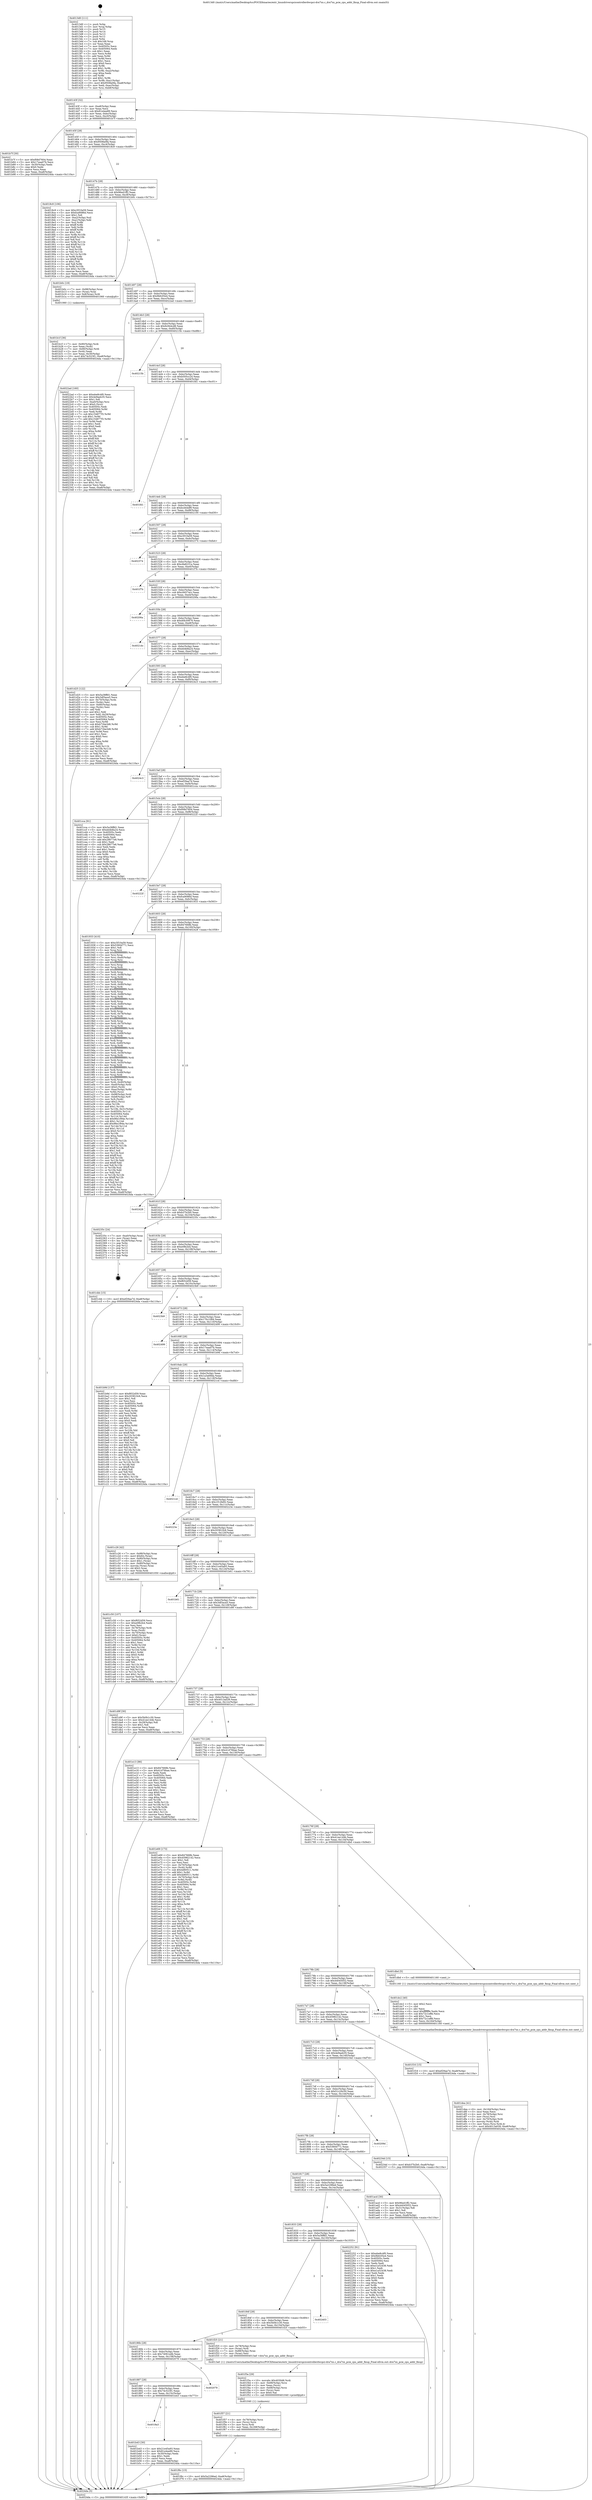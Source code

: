 digraph "0x4013d0" {
  label = "0x4013d0 (/mnt/c/Users/mathe/Desktop/tcc/POCII/binaries/extr_linuxdriverspcicontrollerdwcpci-dra7xx.c_dra7xx_pcie_cpu_addr_fixup_Final-ollvm.out::main(0))"
  labelloc = "t"
  node[shape=record]

  Entry [label="",width=0.3,height=0.3,shape=circle,fillcolor=black,style=filled]
  "0x40143f" [label="{
     0x40143f [32]\l
     | [instrs]\l
     &nbsp;&nbsp;0x40143f \<+6\>: mov -0xa8(%rbp),%eax\l
     &nbsp;&nbsp;0x401445 \<+2\>: mov %eax,%ecx\l
     &nbsp;&nbsp;0x401447 \<+6\>: sub $0x81e4ee89,%ecx\l
     &nbsp;&nbsp;0x40144d \<+6\>: mov %eax,-0xbc(%rbp)\l
     &nbsp;&nbsp;0x401453 \<+6\>: mov %ecx,-0xc0(%rbp)\l
     &nbsp;&nbsp;0x401459 \<+6\>: je 0000000000401b7f \<main+0x7af\>\l
  }"]
  "0x401b7f" [label="{
     0x401b7f [30]\l
     | [instrs]\l
     &nbsp;&nbsp;0x401b7f \<+5\>: mov $0xf08d7604,%eax\l
     &nbsp;&nbsp;0x401b84 \<+5\>: mov $0x17eaa07b,%ecx\l
     &nbsp;&nbsp;0x401b89 \<+3\>: mov -0x30(%rbp),%edx\l
     &nbsp;&nbsp;0x401b8c \<+3\>: cmp $0x0,%edx\l
     &nbsp;&nbsp;0x401b8f \<+3\>: cmove %ecx,%eax\l
     &nbsp;&nbsp;0x401b92 \<+6\>: mov %eax,-0xa8(%rbp)\l
     &nbsp;&nbsp;0x401b98 \<+5\>: jmp 00000000004024da \<main+0x110a\>\l
  }"]
  "0x40145f" [label="{
     0x40145f [28]\l
     | [instrs]\l
     &nbsp;&nbsp;0x40145f \<+5\>: jmp 0000000000401464 \<main+0x94\>\l
     &nbsp;&nbsp;0x401464 \<+6\>: mov -0xbc(%rbp),%eax\l
     &nbsp;&nbsp;0x40146a \<+5\>: sub $0x9508a0fa,%eax\l
     &nbsp;&nbsp;0x40146f \<+6\>: mov %eax,-0xc4(%rbp)\l
     &nbsp;&nbsp;0x401475 \<+6\>: je 00000000004018c9 \<main+0x4f9\>\l
  }"]
  Exit [label="",width=0.3,height=0.3,shape=circle,fillcolor=black,style=filled,peripheries=2]
  "0x4018c9" [label="{
     0x4018c9 [106]\l
     | [instrs]\l
     &nbsp;&nbsp;0x4018c9 \<+5\>: mov $0xc5f10a59,%eax\l
     &nbsp;&nbsp;0x4018ce \<+5\>: mov $0xfca9086d,%ecx\l
     &nbsp;&nbsp;0x4018d3 \<+2\>: mov $0x1,%dl\l
     &nbsp;&nbsp;0x4018d5 \<+7\>: mov -0xa2(%rbp),%sil\l
     &nbsp;&nbsp;0x4018dc \<+7\>: mov -0xa1(%rbp),%dil\l
     &nbsp;&nbsp;0x4018e3 \<+3\>: mov %sil,%r8b\l
     &nbsp;&nbsp;0x4018e6 \<+4\>: xor $0xff,%r8b\l
     &nbsp;&nbsp;0x4018ea \<+3\>: mov %dil,%r9b\l
     &nbsp;&nbsp;0x4018ed \<+4\>: xor $0xff,%r9b\l
     &nbsp;&nbsp;0x4018f1 \<+3\>: xor $0x1,%dl\l
     &nbsp;&nbsp;0x4018f4 \<+3\>: mov %r8b,%r10b\l
     &nbsp;&nbsp;0x4018f7 \<+4\>: and $0xff,%r10b\l
     &nbsp;&nbsp;0x4018fb \<+3\>: and %dl,%sil\l
     &nbsp;&nbsp;0x4018fe \<+3\>: mov %r9b,%r11b\l
     &nbsp;&nbsp;0x401901 \<+4\>: and $0xff,%r11b\l
     &nbsp;&nbsp;0x401905 \<+3\>: and %dl,%dil\l
     &nbsp;&nbsp;0x401908 \<+3\>: or %sil,%r10b\l
     &nbsp;&nbsp;0x40190b \<+3\>: or %dil,%r11b\l
     &nbsp;&nbsp;0x40190e \<+3\>: xor %r11b,%r10b\l
     &nbsp;&nbsp;0x401911 \<+3\>: or %r9b,%r8b\l
     &nbsp;&nbsp;0x401914 \<+4\>: xor $0xff,%r8b\l
     &nbsp;&nbsp;0x401918 \<+3\>: or $0x1,%dl\l
     &nbsp;&nbsp;0x40191b \<+3\>: and %dl,%r8b\l
     &nbsp;&nbsp;0x40191e \<+3\>: or %r8b,%r10b\l
     &nbsp;&nbsp;0x401921 \<+4\>: test $0x1,%r10b\l
     &nbsp;&nbsp;0x401925 \<+3\>: cmovne %ecx,%eax\l
     &nbsp;&nbsp;0x401928 \<+6\>: mov %eax,-0xa8(%rbp)\l
     &nbsp;&nbsp;0x40192e \<+5\>: jmp 00000000004024da \<main+0x110a\>\l
  }"]
  "0x40147b" [label="{
     0x40147b [28]\l
     | [instrs]\l
     &nbsp;&nbsp;0x40147b \<+5\>: jmp 0000000000401480 \<main+0xb0\>\l
     &nbsp;&nbsp;0x401480 \<+6\>: mov -0xbc(%rbp),%eax\l
     &nbsp;&nbsp;0x401486 \<+5\>: sub $0x96ed1ff2,%eax\l
     &nbsp;&nbsp;0x40148b \<+6\>: mov %eax,-0xc8(%rbp)\l
     &nbsp;&nbsp;0x401491 \<+6\>: je 0000000000401b0c \<main+0x73c\>\l
  }"]
  "0x4024da" [label="{
     0x4024da [5]\l
     | [instrs]\l
     &nbsp;&nbsp;0x4024da \<+5\>: jmp 000000000040143f \<main+0x6f\>\l
  }"]
  "0x4013d0" [label="{
     0x4013d0 [111]\l
     | [instrs]\l
     &nbsp;&nbsp;0x4013d0 \<+1\>: push %rbp\l
     &nbsp;&nbsp;0x4013d1 \<+3\>: mov %rsp,%rbp\l
     &nbsp;&nbsp;0x4013d4 \<+2\>: push %r15\l
     &nbsp;&nbsp;0x4013d6 \<+2\>: push %r14\l
     &nbsp;&nbsp;0x4013d8 \<+2\>: push %r13\l
     &nbsp;&nbsp;0x4013da \<+2\>: push %r12\l
     &nbsp;&nbsp;0x4013dc \<+1\>: push %rbx\l
     &nbsp;&nbsp;0x4013dd \<+7\>: sub $0x168,%rsp\l
     &nbsp;&nbsp;0x4013e4 \<+2\>: xor %eax,%eax\l
     &nbsp;&nbsp;0x4013e6 \<+7\>: mov 0x40505c,%ecx\l
     &nbsp;&nbsp;0x4013ed \<+7\>: mov 0x405064,%edx\l
     &nbsp;&nbsp;0x4013f4 \<+3\>: sub $0x1,%eax\l
     &nbsp;&nbsp;0x4013f7 \<+3\>: mov %ecx,%r8d\l
     &nbsp;&nbsp;0x4013fa \<+3\>: add %eax,%r8d\l
     &nbsp;&nbsp;0x4013fd \<+4\>: imul %r8d,%ecx\l
     &nbsp;&nbsp;0x401401 \<+3\>: and $0x1,%ecx\l
     &nbsp;&nbsp;0x401404 \<+3\>: cmp $0x0,%ecx\l
     &nbsp;&nbsp;0x401407 \<+4\>: sete %r9b\l
     &nbsp;&nbsp;0x40140b \<+4\>: and $0x1,%r9b\l
     &nbsp;&nbsp;0x40140f \<+7\>: mov %r9b,-0xa2(%rbp)\l
     &nbsp;&nbsp;0x401416 \<+3\>: cmp $0xa,%edx\l
     &nbsp;&nbsp;0x401419 \<+4\>: setl %r9b\l
     &nbsp;&nbsp;0x40141d \<+4\>: and $0x1,%r9b\l
     &nbsp;&nbsp;0x401421 \<+7\>: mov %r9b,-0xa1(%rbp)\l
     &nbsp;&nbsp;0x401428 \<+10\>: movl $0x9508a0fa,-0xa8(%rbp)\l
     &nbsp;&nbsp;0x401432 \<+6\>: mov %edi,-0xac(%rbp)\l
     &nbsp;&nbsp;0x401438 \<+7\>: mov %rsi,-0xb8(%rbp)\l
  }"]
  "0x401f6c" [label="{
     0x401f6c [15]\l
     | [instrs]\l
     &nbsp;&nbsp;0x401f6c \<+10\>: movl $0x5a2296ed,-0xa8(%rbp)\l
     &nbsp;&nbsp;0x401f76 \<+5\>: jmp 00000000004024da \<main+0x110a\>\l
  }"]
  "0x401b0c" [label="{
     0x401b0c [19]\l
     | [instrs]\l
     &nbsp;&nbsp;0x401b0c \<+7\>: mov -0x98(%rbp),%rax\l
     &nbsp;&nbsp;0x401b13 \<+3\>: mov (%rax),%rax\l
     &nbsp;&nbsp;0x401b16 \<+4\>: mov 0x8(%rax),%rdi\l
     &nbsp;&nbsp;0x401b1a \<+5\>: call 0000000000401060 \<atoi@plt\>\l
     | [calls]\l
     &nbsp;&nbsp;0x401060 \{1\} (unknown)\l
  }"]
  "0x401497" [label="{
     0x401497 [28]\l
     | [instrs]\l
     &nbsp;&nbsp;0x401497 \<+5\>: jmp 000000000040149c \<main+0xcc\>\l
     &nbsp;&nbsp;0x40149c \<+6\>: mov -0xbc(%rbp),%eax\l
     &nbsp;&nbsp;0x4014a2 \<+5\>: sub $0x9bfc05e4,%eax\l
     &nbsp;&nbsp;0x4014a7 \<+6\>: mov %eax,-0xcc(%rbp)\l
     &nbsp;&nbsp;0x4014ad \<+6\>: je 00000000004022ad \<main+0xedd\>\l
  }"]
  "0x401f57" [label="{
     0x401f57 [21]\l
     | [instrs]\l
     &nbsp;&nbsp;0x401f57 \<+4\>: mov -0x78(%rbp),%rcx\l
     &nbsp;&nbsp;0x401f5b \<+3\>: mov (%rcx),%rcx\l
     &nbsp;&nbsp;0x401f5e \<+3\>: mov %rcx,%rdi\l
     &nbsp;&nbsp;0x401f61 \<+6\>: mov %eax,-0x168(%rbp)\l
     &nbsp;&nbsp;0x401f67 \<+5\>: call 0000000000401030 \<free@plt\>\l
     | [calls]\l
     &nbsp;&nbsp;0x401030 \{1\} (unknown)\l
  }"]
  "0x4022ad" [label="{
     0x4022ad [160]\l
     | [instrs]\l
     &nbsp;&nbsp;0x4022ad \<+5\>: mov $0xebe8c4f0,%eax\l
     &nbsp;&nbsp;0x4022b2 \<+5\>: mov $0x4e9aeb35,%ecx\l
     &nbsp;&nbsp;0x4022b7 \<+2\>: mov $0x1,%dl\l
     &nbsp;&nbsp;0x4022b9 \<+7\>: mov -0xa0(%rbp),%rsi\l
     &nbsp;&nbsp;0x4022c0 \<+6\>: movl $0x0,(%rsi)\l
     &nbsp;&nbsp;0x4022c6 \<+7\>: mov 0x40505c,%edi\l
     &nbsp;&nbsp;0x4022cd \<+8\>: mov 0x405064,%r8d\l
     &nbsp;&nbsp;0x4022d5 \<+3\>: mov %edi,%r9d\l
     &nbsp;&nbsp;0x4022d8 \<+7\>: sub $0x154877f3,%r9d\l
     &nbsp;&nbsp;0x4022df \<+4\>: sub $0x1,%r9d\l
     &nbsp;&nbsp;0x4022e3 \<+7\>: add $0x154877f3,%r9d\l
     &nbsp;&nbsp;0x4022ea \<+4\>: imul %r9d,%edi\l
     &nbsp;&nbsp;0x4022ee \<+3\>: and $0x1,%edi\l
     &nbsp;&nbsp;0x4022f1 \<+3\>: cmp $0x0,%edi\l
     &nbsp;&nbsp;0x4022f4 \<+4\>: sete %r10b\l
     &nbsp;&nbsp;0x4022f8 \<+4\>: cmp $0xa,%r8d\l
     &nbsp;&nbsp;0x4022fc \<+4\>: setl %r11b\l
     &nbsp;&nbsp;0x402300 \<+3\>: mov %r10b,%bl\l
     &nbsp;&nbsp;0x402303 \<+3\>: xor $0xff,%bl\l
     &nbsp;&nbsp;0x402306 \<+3\>: mov %r11b,%r14b\l
     &nbsp;&nbsp;0x402309 \<+4\>: xor $0xff,%r14b\l
     &nbsp;&nbsp;0x40230d \<+3\>: xor $0x1,%dl\l
     &nbsp;&nbsp;0x402310 \<+3\>: mov %bl,%r15b\l
     &nbsp;&nbsp;0x402313 \<+4\>: and $0xff,%r15b\l
     &nbsp;&nbsp;0x402317 \<+3\>: and %dl,%r10b\l
     &nbsp;&nbsp;0x40231a \<+3\>: mov %r14b,%r12b\l
     &nbsp;&nbsp;0x40231d \<+4\>: and $0xff,%r12b\l
     &nbsp;&nbsp;0x402321 \<+3\>: and %dl,%r11b\l
     &nbsp;&nbsp;0x402324 \<+3\>: or %r10b,%r15b\l
     &nbsp;&nbsp;0x402327 \<+3\>: or %r11b,%r12b\l
     &nbsp;&nbsp;0x40232a \<+3\>: xor %r12b,%r15b\l
     &nbsp;&nbsp;0x40232d \<+3\>: or %r14b,%bl\l
     &nbsp;&nbsp;0x402330 \<+3\>: xor $0xff,%bl\l
     &nbsp;&nbsp;0x402333 \<+3\>: or $0x1,%dl\l
     &nbsp;&nbsp;0x402336 \<+2\>: and %dl,%bl\l
     &nbsp;&nbsp;0x402338 \<+3\>: or %bl,%r15b\l
     &nbsp;&nbsp;0x40233b \<+4\>: test $0x1,%r15b\l
     &nbsp;&nbsp;0x40233f \<+3\>: cmovne %ecx,%eax\l
     &nbsp;&nbsp;0x402342 \<+6\>: mov %eax,-0xa8(%rbp)\l
     &nbsp;&nbsp;0x402348 \<+5\>: jmp 00000000004024da \<main+0x110a\>\l
  }"]
  "0x4014b3" [label="{
     0x4014b3 [28]\l
     | [instrs]\l
     &nbsp;&nbsp;0x4014b3 \<+5\>: jmp 00000000004014b8 \<main+0xe8\>\l
     &nbsp;&nbsp;0x4014b8 \<+6\>: mov -0xbc(%rbp),%eax\l
     &nbsp;&nbsp;0x4014be \<+5\>: sub $0x9c944cd8,%eax\l
     &nbsp;&nbsp;0x4014c3 \<+6\>: mov %eax,-0xd0(%rbp)\l
     &nbsp;&nbsp;0x4014c9 \<+6\>: je 000000000040215b \<main+0xd8b\>\l
  }"]
  "0x401f3a" [label="{
     0x401f3a [29]\l
     | [instrs]\l
     &nbsp;&nbsp;0x401f3a \<+10\>: movabs $0x4030d6,%rdi\l
     &nbsp;&nbsp;0x401f44 \<+4\>: mov -0x68(%rbp),%rcx\l
     &nbsp;&nbsp;0x401f48 \<+2\>: mov %eax,(%rcx)\l
     &nbsp;&nbsp;0x401f4a \<+4\>: mov -0x68(%rbp),%rcx\l
     &nbsp;&nbsp;0x401f4e \<+2\>: mov (%rcx),%esi\l
     &nbsp;&nbsp;0x401f50 \<+2\>: mov $0x0,%al\l
     &nbsp;&nbsp;0x401f52 \<+5\>: call 0000000000401040 \<printf@plt\>\l
     | [calls]\l
     &nbsp;&nbsp;0x401040 \{1\} (unknown)\l
  }"]
  "0x40215b" [label="{
     0x40215b\l
  }", style=dashed]
  "0x4014cf" [label="{
     0x4014cf [28]\l
     | [instrs]\l
     &nbsp;&nbsp;0x4014cf \<+5\>: jmp 00000000004014d4 \<main+0x104\>\l
     &nbsp;&nbsp;0x4014d4 \<+6\>: mov -0xbc(%rbp),%eax\l
     &nbsp;&nbsp;0x4014da \<+5\>: sub $0xb505cc24,%eax\l
     &nbsp;&nbsp;0x4014df \<+6\>: mov %eax,-0xd4(%rbp)\l
     &nbsp;&nbsp;0x4014e5 \<+6\>: je 0000000000401fd1 \<main+0xc01\>\l
  }"]
  "0x401dea" [label="{
     0x401dea [41]\l
     | [instrs]\l
     &nbsp;&nbsp;0x401dea \<+6\>: mov -0x164(%rbp),%ecx\l
     &nbsp;&nbsp;0x401df0 \<+3\>: imul %eax,%ecx\l
     &nbsp;&nbsp;0x401df3 \<+4\>: mov -0x78(%rbp),%rsi\l
     &nbsp;&nbsp;0x401df7 \<+3\>: mov (%rsi),%rsi\l
     &nbsp;&nbsp;0x401dfa \<+4\>: mov -0x70(%rbp),%rdi\l
     &nbsp;&nbsp;0x401dfe \<+3\>: movslq (%rdi),%rdi\l
     &nbsp;&nbsp;0x401e01 \<+3\>: mov %ecx,(%rsi,%rdi,4)\l
     &nbsp;&nbsp;0x401e04 \<+10\>: movl $0x4013a039,-0xa8(%rbp)\l
     &nbsp;&nbsp;0x401e0e \<+5\>: jmp 00000000004024da \<main+0x110a\>\l
  }"]
  "0x401fd1" [label="{
     0x401fd1\l
  }", style=dashed]
  "0x4014eb" [label="{
     0x4014eb [28]\l
     | [instrs]\l
     &nbsp;&nbsp;0x4014eb \<+5\>: jmp 00000000004014f0 \<main+0x120\>\l
     &nbsp;&nbsp;0x4014f0 \<+6\>: mov -0xbc(%rbp),%eax\l
     &nbsp;&nbsp;0x4014f6 \<+5\>: sub $0xbcd44df9,%eax\l
     &nbsp;&nbsp;0x4014fb \<+6\>: mov %eax,-0xd8(%rbp)\l
     &nbsp;&nbsp;0x401501 \<+6\>: je 0000000000402100 \<main+0xd30\>\l
  }"]
  "0x401dc2" [label="{
     0x401dc2 [40]\l
     | [instrs]\l
     &nbsp;&nbsp;0x401dc2 \<+5\>: mov $0x2,%ecx\l
     &nbsp;&nbsp;0x401dc7 \<+1\>: cltd\l
     &nbsp;&nbsp;0x401dc8 \<+2\>: idiv %ecx\l
     &nbsp;&nbsp;0x401dca \<+6\>: imul $0xfffffffe,%edx,%ecx\l
     &nbsp;&nbsp;0x401dd0 \<+6\>: sub $0x72c1effd,%ecx\l
     &nbsp;&nbsp;0x401dd6 \<+3\>: add $0x1,%ecx\l
     &nbsp;&nbsp;0x401dd9 \<+6\>: add $0x72c1effd,%ecx\l
     &nbsp;&nbsp;0x401ddf \<+6\>: mov %ecx,-0x164(%rbp)\l
     &nbsp;&nbsp;0x401de5 \<+5\>: call 0000000000401160 \<next_i\>\l
     | [calls]\l
     &nbsp;&nbsp;0x401160 \{1\} (/mnt/c/Users/mathe/Desktop/tcc/POCII/binaries/extr_linuxdriverspcicontrollerdwcpci-dra7xx.c_dra7xx_pcie_cpu_addr_fixup_Final-ollvm.out::next_i)\l
  }"]
  "0x402100" [label="{
     0x402100\l
  }", style=dashed]
  "0x401507" [label="{
     0x401507 [28]\l
     | [instrs]\l
     &nbsp;&nbsp;0x401507 \<+5\>: jmp 000000000040150c \<main+0x13c\>\l
     &nbsp;&nbsp;0x40150c \<+6\>: mov -0xbc(%rbp),%eax\l
     &nbsp;&nbsp;0x401512 \<+5\>: sub $0xc5f10a59,%eax\l
     &nbsp;&nbsp;0x401517 \<+6\>: mov %eax,-0xdc(%rbp)\l
     &nbsp;&nbsp;0x40151d \<+6\>: je 0000000000402374 \<main+0xfa4\>\l
  }"]
  "0x401c50" [label="{
     0x401c50 [107]\l
     | [instrs]\l
     &nbsp;&nbsp;0x401c50 \<+5\>: mov $0xf652d59,%ecx\l
     &nbsp;&nbsp;0x401c55 \<+5\>: mov $0xe0fb2b4,%edx\l
     &nbsp;&nbsp;0x401c5a \<+2\>: xor %esi,%esi\l
     &nbsp;&nbsp;0x401c5c \<+4\>: mov -0x78(%rbp),%rdi\l
     &nbsp;&nbsp;0x401c60 \<+3\>: mov %rax,(%rdi)\l
     &nbsp;&nbsp;0x401c63 \<+4\>: mov -0x70(%rbp),%rax\l
     &nbsp;&nbsp;0x401c67 \<+6\>: movl $0x0,(%rax)\l
     &nbsp;&nbsp;0x401c6d \<+8\>: mov 0x40505c,%r8d\l
     &nbsp;&nbsp;0x401c75 \<+8\>: mov 0x405064,%r9d\l
     &nbsp;&nbsp;0x401c7d \<+3\>: sub $0x1,%esi\l
     &nbsp;&nbsp;0x401c80 \<+3\>: mov %r8d,%r10d\l
     &nbsp;&nbsp;0x401c83 \<+3\>: add %esi,%r10d\l
     &nbsp;&nbsp;0x401c86 \<+4\>: imul %r10d,%r8d\l
     &nbsp;&nbsp;0x401c8a \<+4\>: and $0x1,%r8d\l
     &nbsp;&nbsp;0x401c8e \<+4\>: cmp $0x0,%r8d\l
     &nbsp;&nbsp;0x401c92 \<+4\>: sete %r11b\l
     &nbsp;&nbsp;0x401c96 \<+4\>: cmp $0xa,%r9d\l
     &nbsp;&nbsp;0x401c9a \<+3\>: setl %bl\l
     &nbsp;&nbsp;0x401c9d \<+3\>: mov %r11b,%r14b\l
     &nbsp;&nbsp;0x401ca0 \<+3\>: and %bl,%r14b\l
     &nbsp;&nbsp;0x401ca3 \<+3\>: xor %bl,%r11b\l
     &nbsp;&nbsp;0x401ca6 \<+3\>: or %r11b,%r14b\l
     &nbsp;&nbsp;0x401ca9 \<+4\>: test $0x1,%r14b\l
     &nbsp;&nbsp;0x401cad \<+3\>: cmovne %edx,%ecx\l
     &nbsp;&nbsp;0x401cb0 \<+6\>: mov %ecx,-0xa8(%rbp)\l
     &nbsp;&nbsp;0x401cb6 \<+5\>: jmp 00000000004024da \<main+0x110a\>\l
  }"]
  "0x402374" [label="{
     0x402374\l
  }", style=dashed]
  "0x401523" [label="{
     0x401523 [28]\l
     | [instrs]\l
     &nbsp;&nbsp;0x401523 \<+5\>: jmp 0000000000401528 \<main+0x158\>\l
     &nbsp;&nbsp;0x401528 \<+6\>: mov -0xbc(%rbp),%eax\l
     &nbsp;&nbsp;0x40152e \<+5\>: sub $0xc8a8231a,%eax\l
     &nbsp;&nbsp;0x401533 \<+6\>: mov %eax,-0xe0(%rbp)\l
     &nbsp;&nbsp;0x401539 \<+6\>: je 0000000000401f7b \<main+0xbab\>\l
  }"]
  "0x4018a3" [label="{
     0x4018a3\l
  }", style=dashed]
  "0x401f7b" [label="{
     0x401f7b\l
  }", style=dashed]
  "0x40153f" [label="{
     0x40153f [28]\l
     | [instrs]\l
     &nbsp;&nbsp;0x40153f \<+5\>: jmp 0000000000401544 \<main+0x174\>\l
     &nbsp;&nbsp;0x401544 \<+6\>: mov -0xbc(%rbp),%eax\l
     &nbsp;&nbsp;0x40154a \<+5\>: sub $0xc9457acc,%eax\l
     &nbsp;&nbsp;0x40154f \<+6\>: mov %eax,-0xe4(%rbp)\l
     &nbsp;&nbsp;0x401555 \<+6\>: je 000000000040206a \<main+0xc9a\>\l
  }"]
  "0x401b43" [label="{
     0x401b43 [30]\l
     | [instrs]\l
     &nbsp;&nbsp;0x401b43 \<+5\>: mov $0x21e45a93,%eax\l
     &nbsp;&nbsp;0x401b48 \<+5\>: mov $0x81e4ee89,%ecx\l
     &nbsp;&nbsp;0x401b4d \<+3\>: mov -0x30(%rbp),%edx\l
     &nbsp;&nbsp;0x401b50 \<+3\>: cmp $0x1,%edx\l
     &nbsp;&nbsp;0x401b53 \<+3\>: cmovl %ecx,%eax\l
     &nbsp;&nbsp;0x401b56 \<+6\>: mov %eax,-0xa8(%rbp)\l
     &nbsp;&nbsp;0x401b5c \<+5\>: jmp 00000000004024da \<main+0x110a\>\l
  }"]
  "0x40206a" [label="{
     0x40206a\l
  }", style=dashed]
  "0x40155b" [label="{
     0x40155b [28]\l
     | [instrs]\l
     &nbsp;&nbsp;0x40155b \<+5\>: jmp 0000000000401560 \<main+0x190\>\l
     &nbsp;&nbsp;0x401560 \<+6\>: mov -0xbc(%rbp),%eax\l
     &nbsp;&nbsp;0x401566 \<+5\>: sub $0xd0b30876,%eax\l
     &nbsp;&nbsp;0x40156b \<+6\>: mov %eax,-0xe8(%rbp)\l
     &nbsp;&nbsp;0x401571 \<+6\>: je 00000000004021dc \<main+0xe0c\>\l
  }"]
  "0x401887" [label="{
     0x401887 [28]\l
     | [instrs]\l
     &nbsp;&nbsp;0x401887 \<+5\>: jmp 000000000040188c \<main+0x4bc\>\l
     &nbsp;&nbsp;0x40188c \<+6\>: mov -0xbc(%rbp),%eax\l
     &nbsp;&nbsp;0x401892 \<+5\>: sub $0x74c523f1,%eax\l
     &nbsp;&nbsp;0x401897 \<+6\>: mov %eax,-0x15c(%rbp)\l
     &nbsp;&nbsp;0x40189d \<+6\>: je 0000000000401b43 \<main+0x773\>\l
  }"]
  "0x4021dc" [label="{
     0x4021dc\l
  }", style=dashed]
  "0x401577" [label="{
     0x401577 [28]\l
     | [instrs]\l
     &nbsp;&nbsp;0x401577 \<+5\>: jmp 000000000040157c \<main+0x1ac\>\l
     &nbsp;&nbsp;0x40157c \<+6\>: mov -0xbc(%rbp),%eax\l
     &nbsp;&nbsp;0x401582 \<+5\>: sub $0xeb4b8a24,%eax\l
     &nbsp;&nbsp;0x401587 \<+6\>: mov %eax,-0xec(%rbp)\l
     &nbsp;&nbsp;0x40158d \<+6\>: je 0000000000401d25 \<main+0x955\>\l
  }"]
  "0x402079" [label="{
     0x402079\l
  }", style=dashed]
  "0x401d25" [label="{
     0x401d25 [122]\l
     | [instrs]\l
     &nbsp;&nbsp;0x401d25 \<+5\>: mov $0x5a38ffd1,%eax\l
     &nbsp;&nbsp;0x401d2a \<+5\>: mov $0x3df3ace5,%ecx\l
     &nbsp;&nbsp;0x401d2f \<+4\>: mov -0x70(%rbp),%rdx\l
     &nbsp;&nbsp;0x401d33 \<+2\>: mov (%rdx),%esi\l
     &nbsp;&nbsp;0x401d35 \<+4\>: mov -0x80(%rbp),%rdx\l
     &nbsp;&nbsp;0x401d39 \<+2\>: cmp (%rdx),%esi\l
     &nbsp;&nbsp;0x401d3b \<+4\>: setl %dil\l
     &nbsp;&nbsp;0x401d3f \<+4\>: and $0x1,%dil\l
     &nbsp;&nbsp;0x401d43 \<+4\>: mov %dil,-0x29(%rbp)\l
     &nbsp;&nbsp;0x401d47 \<+7\>: mov 0x40505c,%esi\l
     &nbsp;&nbsp;0x401d4e \<+8\>: mov 0x405064,%r8d\l
     &nbsp;&nbsp;0x401d56 \<+3\>: mov %esi,%r9d\l
     &nbsp;&nbsp;0x401d59 \<+7\>: sub $0xb72be3d6,%r9d\l
     &nbsp;&nbsp;0x401d60 \<+4\>: sub $0x1,%r9d\l
     &nbsp;&nbsp;0x401d64 \<+7\>: add $0xb72be3d6,%r9d\l
     &nbsp;&nbsp;0x401d6b \<+4\>: imul %r9d,%esi\l
     &nbsp;&nbsp;0x401d6f \<+3\>: and $0x1,%esi\l
     &nbsp;&nbsp;0x401d72 \<+3\>: cmp $0x0,%esi\l
     &nbsp;&nbsp;0x401d75 \<+4\>: sete %dil\l
     &nbsp;&nbsp;0x401d79 \<+4\>: cmp $0xa,%r8d\l
     &nbsp;&nbsp;0x401d7d \<+4\>: setl %r10b\l
     &nbsp;&nbsp;0x401d81 \<+3\>: mov %dil,%r11b\l
     &nbsp;&nbsp;0x401d84 \<+3\>: and %r10b,%r11b\l
     &nbsp;&nbsp;0x401d87 \<+3\>: xor %r10b,%dil\l
     &nbsp;&nbsp;0x401d8a \<+3\>: or %dil,%r11b\l
     &nbsp;&nbsp;0x401d8d \<+4\>: test $0x1,%r11b\l
     &nbsp;&nbsp;0x401d91 \<+3\>: cmovne %ecx,%eax\l
     &nbsp;&nbsp;0x401d94 \<+6\>: mov %eax,-0xa8(%rbp)\l
     &nbsp;&nbsp;0x401d9a \<+5\>: jmp 00000000004024da \<main+0x110a\>\l
  }"]
  "0x401593" [label="{
     0x401593 [28]\l
     | [instrs]\l
     &nbsp;&nbsp;0x401593 \<+5\>: jmp 0000000000401598 \<main+0x1c8\>\l
     &nbsp;&nbsp;0x401598 \<+6\>: mov -0xbc(%rbp),%eax\l
     &nbsp;&nbsp;0x40159e \<+5\>: sub $0xebe8c4f0,%eax\l
     &nbsp;&nbsp;0x4015a3 \<+6\>: mov %eax,-0xf0(%rbp)\l
     &nbsp;&nbsp;0x4015a9 \<+6\>: je 00000000004024c3 \<main+0x10f3\>\l
  }"]
  "0x40186b" [label="{
     0x40186b [28]\l
     | [instrs]\l
     &nbsp;&nbsp;0x40186b \<+5\>: jmp 0000000000401870 \<main+0x4a0\>\l
     &nbsp;&nbsp;0x401870 \<+6\>: mov -0xbc(%rbp),%eax\l
     &nbsp;&nbsp;0x401876 \<+5\>: sub $0x74061edb,%eax\l
     &nbsp;&nbsp;0x40187b \<+6\>: mov %eax,-0x158(%rbp)\l
     &nbsp;&nbsp;0x401881 \<+6\>: je 0000000000402079 \<main+0xca9\>\l
  }"]
  "0x4024c3" [label="{
     0x4024c3\l
  }", style=dashed]
  "0x4015af" [label="{
     0x4015af [28]\l
     | [instrs]\l
     &nbsp;&nbsp;0x4015af \<+5\>: jmp 00000000004015b4 \<main+0x1e4\>\l
     &nbsp;&nbsp;0x4015b4 \<+6\>: mov -0xbc(%rbp),%eax\l
     &nbsp;&nbsp;0x4015ba \<+5\>: sub $0xef29aa7d,%eax\l
     &nbsp;&nbsp;0x4015bf \<+6\>: mov %eax,-0xf4(%rbp)\l
     &nbsp;&nbsp;0x4015c5 \<+6\>: je 0000000000401cca \<main+0x8fa\>\l
  }"]
  "0x401f25" [label="{
     0x401f25 [21]\l
     | [instrs]\l
     &nbsp;&nbsp;0x401f25 \<+4\>: mov -0x78(%rbp),%rax\l
     &nbsp;&nbsp;0x401f29 \<+3\>: mov (%rax),%rdi\l
     &nbsp;&nbsp;0x401f2c \<+7\>: mov -0x88(%rbp),%rax\l
     &nbsp;&nbsp;0x401f33 \<+2\>: mov (%rax),%esi\l
     &nbsp;&nbsp;0x401f35 \<+5\>: call 00000000004013a0 \<dra7xx_pcie_cpu_addr_fixup\>\l
     | [calls]\l
     &nbsp;&nbsp;0x4013a0 \{1\} (/mnt/c/Users/mathe/Desktop/tcc/POCII/binaries/extr_linuxdriverspcicontrollerdwcpci-dra7xx.c_dra7xx_pcie_cpu_addr_fixup_Final-ollvm.out::dra7xx_pcie_cpu_addr_fixup)\l
  }"]
  "0x401cca" [label="{
     0x401cca [91]\l
     | [instrs]\l
     &nbsp;&nbsp;0x401cca \<+5\>: mov $0x5a38ffd1,%eax\l
     &nbsp;&nbsp;0x401ccf \<+5\>: mov $0xeb4b8a24,%ecx\l
     &nbsp;&nbsp;0x401cd4 \<+7\>: mov 0x40505c,%edx\l
     &nbsp;&nbsp;0x401cdb \<+7\>: mov 0x405064,%esi\l
     &nbsp;&nbsp;0x401ce2 \<+2\>: mov %edx,%edi\l
     &nbsp;&nbsp;0x401ce4 \<+6\>: add $0x28677e6,%edi\l
     &nbsp;&nbsp;0x401cea \<+3\>: sub $0x1,%edi\l
     &nbsp;&nbsp;0x401ced \<+6\>: sub $0x28677e6,%edi\l
     &nbsp;&nbsp;0x401cf3 \<+3\>: imul %edi,%edx\l
     &nbsp;&nbsp;0x401cf6 \<+3\>: and $0x1,%edx\l
     &nbsp;&nbsp;0x401cf9 \<+3\>: cmp $0x0,%edx\l
     &nbsp;&nbsp;0x401cfc \<+4\>: sete %r8b\l
     &nbsp;&nbsp;0x401d00 \<+3\>: cmp $0xa,%esi\l
     &nbsp;&nbsp;0x401d03 \<+4\>: setl %r9b\l
     &nbsp;&nbsp;0x401d07 \<+3\>: mov %r8b,%r10b\l
     &nbsp;&nbsp;0x401d0a \<+3\>: and %r9b,%r10b\l
     &nbsp;&nbsp;0x401d0d \<+3\>: xor %r9b,%r8b\l
     &nbsp;&nbsp;0x401d10 \<+3\>: or %r8b,%r10b\l
     &nbsp;&nbsp;0x401d13 \<+4\>: test $0x1,%r10b\l
     &nbsp;&nbsp;0x401d17 \<+3\>: cmovne %ecx,%eax\l
     &nbsp;&nbsp;0x401d1a \<+6\>: mov %eax,-0xa8(%rbp)\l
     &nbsp;&nbsp;0x401d20 \<+5\>: jmp 00000000004024da \<main+0x110a\>\l
  }"]
  "0x4015cb" [label="{
     0x4015cb [28]\l
     | [instrs]\l
     &nbsp;&nbsp;0x4015cb \<+5\>: jmp 00000000004015d0 \<main+0x200\>\l
     &nbsp;&nbsp;0x4015d0 \<+6\>: mov -0xbc(%rbp),%eax\l
     &nbsp;&nbsp;0x4015d6 \<+5\>: sub $0xf08d7604,%eax\l
     &nbsp;&nbsp;0x4015db \<+6\>: mov %eax,-0xf8(%rbp)\l
     &nbsp;&nbsp;0x4015e1 \<+6\>: je 000000000040222f \<main+0xe5f\>\l
  }"]
  "0x40184f" [label="{
     0x40184f [28]\l
     | [instrs]\l
     &nbsp;&nbsp;0x40184f \<+5\>: jmp 0000000000401854 \<main+0x484\>\l
     &nbsp;&nbsp;0x401854 \<+6\>: mov -0xbc(%rbp),%eax\l
     &nbsp;&nbsp;0x40185a \<+5\>: sub $0x5b0b1c30,%eax\l
     &nbsp;&nbsp;0x40185f \<+6\>: mov %eax,-0x154(%rbp)\l
     &nbsp;&nbsp;0x401865 \<+6\>: je 0000000000401f25 \<main+0xb55\>\l
  }"]
  "0x40222f" [label="{
     0x40222f\l
  }", style=dashed]
  "0x4015e7" [label="{
     0x4015e7 [28]\l
     | [instrs]\l
     &nbsp;&nbsp;0x4015e7 \<+5\>: jmp 00000000004015ec \<main+0x21c\>\l
     &nbsp;&nbsp;0x4015ec \<+6\>: mov -0xbc(%rbp),%eax\l
     &nbsp;&nbsp;0x4015f2 \<+5\>: sub $0xfca9086d,%eax\l
     &nbsp;&nbsp;0x4015f7 \<+6\>: mov %eax,-0xfc(%rbp)\l
     &nbsp;&nbsp;0x4015fd \<+6\>: je 0000000000401933 \<main+0x563\>\l
  }"]
  "0x402403" [label="{
     0x402403\l
  }", style=dashed]
  "0x401933" [label="{
     0x401933 [410]\l
     | [instrs]\l
     &nbsp;&nbsp;0x401933 \<+5\>: mov $0xc5f10a59,%eax\l
     &nbsp;&nbsp;0x401938 \<+5\>: mov $0x5360d771,%ecx\l
     &nbsp;&nbsp;0x40193d \<+2\>: mov $0x1,%dl\l
     &nbsp;&nbsp;0x40193f \<+3\>: mov %rsp,%rsi\l
     &nbsp;&nbsp;0x401942 \<+4\>: add $0xfffffffffffffff0,%rsi\l
     &nbsp;&nbsp;0x401946 \<+3\>: mov %rsi,%rsp\l
     &nbsp;&nbsp;0x401949 \<+7\>: mov %rsi,-0xa0(%rbp)\l
     &nbsp;&nbsp;0x401950 \<+3\>: mov %rsp,%rsi\l
     &nbsp;&nbsp;0x401953 \<+4\>: add $0xfffffffffffffff0,%rsi\l
     &nbsp;&nbsp;0x401957 \<+3\>: mov %rsi,%rsp\l
     &nbsp;&nbsp;0x40195a \<+3\>: mov %rsp,%rdi\l
     &nbsp;&nbsp;0x40195d \<+4\>: add $0xfffffffffffffff0,%rdi\l
     &nbsp;&nbsp;0x401961 \<+3\>: mov %rdi,%rsp\l
     &nbsp;&nbsp;0x401964 \<+7\>: mov %rdi,-0x98(%rbp)\l
     &nbsp;&nbsp;0x40196b \<+3\>: mov %rsp,%rdi\l
     &nbsp;&nbsp;0x40196e \<+4\>: add $0xfffffffffffffff0,%rdi\l
     &nbsp;&nbsp;0x401972 \<+3\>: mov %rdi,%rsp\l
     &nbsp;&nbsp;0x401975 \<+7\>: mov %rdi,-0x90(%rbp)\l
     &nbsp;&nbsp;0x40197c \<+3\>: mov %rsp,%rdi\l
     &nbsp;&nbsp;0x40197f \<+4\>: add $0xfffffffffffffff0,%rdi\l
     &nbsp;&nbsp;0x401983 \<+3\>: mov %rdi,%rsp\l
     &nbsp;&nbsp;0x401986 \<+7\>: mov %rdi,-0x88(%rbp)\l
     &nbsp;&nbsp;0x40198d \<+3\>: mov %rsp,%rdi\l
     &nbsp;&nbsp;0x401990 \<+4\>: add $0xfffffffffffffff0,%rdi\l
     &nbsp;&nbsp;0x401994 \<+3\>: mov %rdi,%rsp\l
     &nbsp;&nbsp;0x401997 \<+4\>: mov %rdi,-0x80(%rbp)\l
     &nbsp;&nbsp;0x40199b \<+3\>: mov %rsp,%rdi\l
     &nbsp;&nbsp;0x40199e \<+4\>: add $0xfffffffffffffff0,%rdi\l
     &nbsp;&nbsp;0x4019a2 \<+3\>: mov %rdi,%rsp\l
     &nbsp;&nbsp;0x4019a5 \<+4\>: mov %rdi,-0x78(%rbp)\l
     &nbsp;&nbsp;0x4019a9 \<+3\>: mov %rsp,%rdi\l
     &nbsp;&nbsp;0x4019ac \<+4\>: add $0xfffffffffffffff0,%rdi\l
     &nbsp;&nbsp;0x4019b0 \<+3\>: mov %rdi,%rsp\l
     &nbsp;&nbsp;0x4019b3 \<+4\>: mov %rdi,-0x70(%rbp)\l
     &nbsp;&nbsp;0x4019b7 \<+3\>: mov %rsp,%rdi\l
     &nbsp;&nbsp;0x4019ba \<+4\>: add $0xfffffffffffffff0,%rdi\l
     &nbsp;&nbsp;0x4019be \<+3\>: mov %rdi,%rsp\l
     &nbsp;&nbsp;0x4019c1 \<+4\>: mov %rdi,-0x68(%rbp)\l
     &nbsp;&nbsp;0x4019c5 \<+3\>: mov %rsp,%rdi\l
     &nbsp;&nbsp;0x4019c8 \<+4\>: add $0xfffffffffffffff0,%rdi\l
     &nbsp;&nbsp;0x4019cc \<+3\>: mov %rdi,%rsp\l
     &nbsp;&nbsp;0x4019cf \<+4\>: mov %rdi,-0x60(%rbp)\l
     &nbsp;&nbsp;0x4019d3 \<+3\>: mov %rsp,%rdi\l
     &nbsp;&nbsp;0x4019d6 \<+4\>: add $0xfffffffffffffff0,%rdi\l
     &nbsp;&nbsp;0x4019da \<+3\>: mov %rdi,%rsp\l
     &nbsp;&nbsp;0x4019dd \<+4\>: mov %rdi,-0x58(%rbp)\l
     &nbsp;&nbsp;0x4019e1 \<+3\>: mov %rsp,%rdi\l
     &nbsp;&nbsp;0x4019e4 \<+4\>: add $0xfffffffffffffff0,%rdi\l
     &nbsp;&nbsp;0x4019e8 \<+3\>: mov %rdi,%rsp\l
     &nbsp;&nbsp;0x4019eb \<+4\>: mov %rdi,-0x50(%rbp)\l
     &nbsp;&nbsp;0x4019ef \<+3\>: mov %rsp,%rdi\l
     &nbsp;&nbsp;0x4019f2 \<+4\>: add $0xfffffffffffffff0,%rdi\l
     &nbsp;&nbsp;0x4019f6 \<+3\>: mov %rdi,%rsp\l
     &nbsp;&nbsp;0x4019f9 \<+4\>: mov %rdi,-0x48(%rbp)\l
     &nbsp;&nbsp;0x4019fd \<+3\>: mov %rsp,%rdi\l
     &nbsp;&nbsp;0x401a00 \<+4\>: add $0xfffffffffffffff0,%rdi\l
     &nbsp;&nbsp;0x401a04 \<+3\>: mov %rdi,%rsp\l
     &nbsp;&nbsp;0x401a07 \<+4\>: mov %rdi,-0x40(%rbp)\l
     &nbsp;&nbsp;0x401a0b \<+7\>: mov -0xa0(%rbp),%rdi\l
     &nbsp;&nbsp;0x401a12 \<+6\>: movl $0x0,(%rdi)\l
     &nbsp;&nbsp;0x401a18 \<+7\>: mov -0xac(%rbp),%r8d\l
     &nbsp;&nbsp;0x401a1f \<+3\>: mov %r8d,(%rsi)\l
     &nbsp;&nbsp;0x401a22 \<+7\>: mov -0x98(%rbp),%rdi\l
     &nbsp;&nbsp;0x401a29 \<+7\>: mov -0xb8(%rbp),%r9\l
     &nbsp;&nbsp;0x401a30 \<+3\>: mov %r9,(%rdi)\l
     &nbsp;&nbsp;0x401a33 \<+3\>: cmpl $0x2,(%rsi)\l
     &nbsp;&nbsp;0x401a36 \<+4\>: setne %r10b\l
     &nbsp;&nbsp;0x401a3a \<+4\>: and $0x1,%r10b\l
     &nbsp;&nbsp;0x401a3e \<+4\>: mov %r10b,-0x31(%rbp)\l
     &nbsp;&nbsp;0x401a42 \<+8\>: mov 0x40505c,%r11d\l
     &nbsp;&nbsp;0x401a4a \<+7\>: mov 0x405064,%ebx\l
     &nbsp;&nbsp;0x401a51 \<+3\>: mov %r11d,%r14d\l
     &nbsp;&nbsp;0x401a54 \<+7\>: sub $0x96e1f94e,%r14d\l
     &nbsp;&nbsp;0x401a5b \<+4\>: sub $0x1,%r14d\l
     &nbsp;&nbsp;0x401a5f \<+7\>: add $0x96e1f94e,%r14d\l
     &nbsp;&nbsp;0x401a66 \<+4\>: imul %r14d,%r11d\l
     &nbsp;&nbsp;0x401a6a \<+4\>: and $0x1,%r11d\l
     &nbsp;&nbsp;0x401a6e \<+4\>: cmp $0x0,%r11d\l
     &nbsp;&nbsp;0x401a72 \<+4\>: sete %r10b\l
     &nbsp;&nbsp;0x401a76 \<+3\>: cmp $0xa,%ebx\l
     &nbsp;&nbsp;0x401a79 \<+4\>: setl %r15b\l
     &nbsp;&nbsp;0x401a7d \<+3\>: mov %r10b,%r12b\l
     &nbsp;&nbsp;0x401a80 \<+4\>: xor $0xff,%r12b\l
     &nbsp;&nbsp;0x401a84 \<+3\>: mov %r15b,%r13b\l
     &nbsp;&nbsp;0x401a87 \<+4\>: xor $0xff,%r13b\l
     &nbsp;&nbsp;0x401a8b \<+3\>: xor $0x1,%dl\l
     &nbsp;&nbsp;0x401a8e \<+3\>: mov %r12b,%sil\l
     &nbsp;&nbsp;0x401a91 \<+4\>: and $0xff,%sil\l
     &nbsp;&nbsp;0x401a95 \<+3\>: and %dl,%r10b\l
     &nbsp;&nbsp;0x401a98 \<+3\>: mov %r13b,%dil\l
     &nbsp;&nbsp;0x401a9b \<+4\>: and $0xff,%dil\l
     &nbsp;&nbsp;0x401a9f \<+3\>: and %dl,%r15b\l
     &nbsp;&nbsp;0x401aa2 \<+3\>: or %r10b,%sil\l
     &nbsp;&nbsp;0x401aa5 \<+3\>: or %r15b,%dil\l
     &nbsp;&nbsp;0x401aa8 \<+3\>: xor %dil,%sil\l
     &nbsp;&nbsp;0x401aab \<+3\>: or %r13b,%r12b\l
     &nbsp;&nbsp;0x401aae \<+4\>: xor $0xff,%r12b\l
     &nbsp;&nbsp;0x401ab2 \<+3\>: or $0x1,%dl\l
     &nbsp;&nbsp;0x401ab5 \<+3\>: and %dl,%r12b\l
     &nbsp;&nbsp;0x401ab8 \<+3\>: or %r12b,%sil\l
     &nbsp;&nbsp;0x401abb \<+4\>: test $0x1,%sil\l
     &nbsp;&nbsp;0x401abf \<+3\>: cmovne %ecx,%eax\l
     &nbsp;&nbsp;0x401ac2 \<+6\>: mov %eax,-0xa8(%rbp)\l
     &nbsp;&nbsp;0x401ac8 \<+5\>: jmp 00000000004024da \<main+0x110a\>\l
  }"]
  "0x401603" [label="{
     0x401603 [28]\l
     | [instrs]\l
     &nbsp;&nbsp;0x401603 \<+5\>: jmp 0000000000401608 \<main+0x238\>\l
     &nbsp;&nbsp;0x401608 \<+6\>: mov -0xbc(%rbp),%eax\l
     &nbsp;&nbsp;0x40160e \<+5\>: sub $0x847668b,%eax\l
     &nbsp;&nbsp;0x401613 \<+6\>: mov %eax,-0x100(%rbp)\l
     &nbsp;&nbsp;0x401619 \<+6\>: je 0000000000402428 \<main+0x1058\>\l
  }"]
  "0x401833" [label="{
     0x401833 [28]\l
     | [instrs]\l
     &nbsp;&nbsp;0x401833 \<+5\>: jmp 0000000000401838 \<main+0x468\>\l
     &nbsp;&nbsp;0x401838 \<+6\>: mov -0xbc(%rbp),%eax\l
     &nbsp;&nbsp;0x40183e \<+5\>: sub $0x5a38ffd1,%eax\l
     &nbsp;&nbsp;0x401843 \<+6\>: mov %eax,-0x150(%rbp)\l
     &nbsp;&nbsp;0x401849 \<+6\>: je 0000000000402403 \<main+0x1033\>\l
  }"]
  "0x402252" [label="{
     0x402252 [91]\l
     | [instrs]\l
     &nbsp;&nbsp;0x402252 \<+5\>: mov $0xebe8c4f0,%eax\l
     &nbsp;&nbsp;0x402257 \<+5\>: mov $0x9bfc05e4,%ecx\l
     &nbsp;&nbsp;0x40225c \<+7\>: mov 0x40505c,%edx\l
     &nbsp;&nbsp;0x402263 \<+7\>: mov 0x405064,%esi\l
     &nbsp;&nbsp;0x40226a \<+2\>: mov %edx,%edi\l
     &nbsp;&nbsp;0x40226c \<+6\>: add $0xe1a52438,%edi\l
     &nbsp;&nbsp;0x402272 \<+3\>: sub $0x1,%edi\l
     &nbsp;&nbsp;0x402275 \<+6\>: sub $0xe1a52438,%edi\l
     &nbsp;&nbsp;0x40227b \<+3\>: imul %edi,%edx\l
     &nbsp;&nbsp;0x40227e \<+3\>: and $0x1,%edx\l
     &nbsp;&nbsp;0x402281 \<+3\>: cmp $0x0,%edx\l
     &nbsp;&nbsp;0x402284 \<+4\>: sete %r8b\l
     &nbsp;&nbsp;0x402288 \<+3\>: cmp $0xa,%esi\l
     &nbsp;&nbsp;0x40228b \<+4\>: setl %r9b\l
     &nbsp;&nbsp;0x40228f \<+3\>: mov %r8b,%r10b\l
     &nbsp;&nbsp;0x402292 \<+3\>: and %r9b,%r10b\l
     &nbsp;&nbsp;0x402295 \<+3\>: xor %r9b,%r8b\l
     &nbsp;&nbsp;0x402298 \<+3\>: or %r8b,%r10b\l
     &nbsp;&nbsp;0x40229b \<+4\>: test $0x1,%r10b\l
     &nbsp;&nbsp;0x40229f \<+3\>: cmovne %ecx,%eax\l
     &nbsp;&nbsp;0x4022a2 \<+6\>: mov %eax,-0xa8(%rbp)\l
     &nbsp;&nbsp;0x4022a8 \<+5\>: jmp 00000000004024da \<main+0x110a\>\l
  }"]
  "0x402428" [label="{
     0x402428\l
  }", style=dashed]
  "0x40161f" [label="{
     0x40161f [28]\l
     | [instrs]\l
     &nbsp;&nbsp;0x40161f \<+5\>: jmp 0000000000401624 \<main+0x254\>\l
     &nbsp;&nbsp;0x401624 \<+6\>: mov -0xbc(%rbp),%eax\l
     &nbsp;&nbsp;0x40162a \<+5\>: sub $0xb37b2b0,%eax\l
     &nbsp;&nbsp;0x40162f \<+6\>: mov %eax,-0x104(%rbp)\l
     &nbsp;&nbsp;0x401635 \<+6\>: je 000000000040235c \<main+0xf8c\>\l
  }"]
  "0x401b1f" [label="{
     0x401b1f [36]\l
     | [instrs]\l
     &nbsp;&nbsp;0x401b1f \<+7\>: mov -0x90(%rbp),%rdi\l
     &nbsp;&nbsp;0x401b26 \<+2\>: mov %eax,(%rdi)\l
     &nbsp;&nbsp;0x401b28 \<+7\>: mov -0x90(%rbp),%rdi\l
     &nbsp;&nbsp;0x401b2f \<+2\>: mov (%rdi),%eax\l
     &nbsp;&nbsp;0x401b31 \<+3\>: mov %eax,-0x30(%rbp)\l
     &nbsp;&nbsp;0x401b34 \<+10\>: movl $0x74c523f1,-0xa8(%rbp)\l
     &nbsp;&nbsp;0x401b3e \<+5\>: jmp 00000000004024da \<main+0x110a\>\l
  }"]
  "0x40235c" [label="{
     0x40235c [24]\l
     | [instrs]\l
     &nbsp;&nbsp;0x40235c \<+7\>: mov -0xa0(%rbp),%rax\l
     &nbsp;&nbsp;0x402363 \<+2\>: mov (%rax),%eax\l
     &nbsp;&nbsp;0x402365 \<+4\>: lea -0x28(%rbp),%rsp\l
     &nbsp;&nbsp;0x402369 \<+1\>: pop %rbx\l
     &nbsp;&nbsp;0x40236a \<+2\>: pop %r12\l
     &nbsp;&nbsp;0x40236c \<+2\>: pop %r13\l
     &nbsp;&nbsp;0x40236e \<+2\>: pop %r14\l
     &nbsp;&nbsp;0x402370 \<+2\>: pop %r15\l
     &nbsp;&nbsp;0x402372 \<+1\>: pop %rbp\l
     &nbsp;&nbsp;0x402373 \<+1\>: ret\l
  }"]
  "0x40163b" [label="{
     0x40163b [28]\l
     | [instrs]\l
     &nbsp;&nbsp;0x40163b \<+5\>: jmp 0000000000401640 \<main+0x270\>\l
     &nbsp;&nbsp;0x401640 \<+6\>: mov -0xbc(%rbp),%eax\l
     &nbsp;&nbsp;0x401646 \<+5\>: sub $0xe0fb2b4,%eax\l
     &nbsp;&nbsp;0x40164b \<+6\>: mov %eax,-0x108(%rbp)\l
     &nbsp;&nbsp;0x401651 \<+6\>: je 0000000000401cbb \<main+0x8eb\>\l
  }"]
  "0x401817" [label="{
     0x401817 [28]\l
     | [instrs]\l
     &nbsp;&nbsp;0x401817 \<+5\>: jmp 000000000040181c \<main+0x44c\>\l
     &nbsp;&nbsp;0x40181c \<+6\>: mov -0xbc(%rbp),%eax\l
     &nbsp;&nbsp;0x401822 \<+5\>: sub $0x5a2296ed,%eax\l
     &nbsp;&nbsp;0x401827 \<+6\>: mov %eax,-0x14c(%rbp)\l
     &nbsp;&nbsp;0x40182d \<+6\>: je 0000000000402252 \<main+0xe82\>\l
  }"]
  "0x401cbb" [label="{
     0x401cbb [15]\l
     | [instrs]\l
     &nbsp;&nbsp;0x401cbb \<+10\>: movl $0xef29aa7d,-0xa8(%rbp)\l
     &nbsp;&nbsp;0x401cc5 \<+5\>: jmp 00000000004024da \<main+0x110a\>\l
  }"]
  "0x401657" [label="{
     0x401657 [28]\l
     | [instrs]\l
     &nbsp;&nbsp;0x401657 \<+5\>: jmp 000000000040165c \<main+0x28c\>\l
     &nbsp;&nbsp;0x40165c \<+6\>: mov -0xbc(%rbp),%eax\l
     &nbsp;&nbsp;0x401662 \<+5\>: sub $0xf652d59,%eax\l
     &nbsp;&nbsp;0x401667 \<+6\>: mov %eax,-0x10c(%rbp)\l
     &nbsp;&nbsp;0x40166d \<+6\>: je 00000000004023b9 \<main+0xfe9\>\l
  }"]
  "0x401acd" [label="{
     0x401acd [30]\l
     | [instrs]\l
     &nbsp;&nbsp;0x401acd \<+5\>: mov $0x96ed1ff2,%eax\l
     &nbsp;&nbsp;0x401ad2 \<+5\>: mov $0x44045052,%ecx\l
     &nbsp;&nbsp;0x401ad7 \<+3\>: mov -0x31(%rbp),%dl\l
     &nbsp;&nbsp;0x401ada \<+3\>: test $0x1,%dl\l
     &nbsp;&nbsp;0x401add \<+3\>: cmovne %ecx,%eax\l
     &nbsp;&nbsp;0x401ae0 \<+6\>: mov %eax,-0xa8(%rbp)\l
     &nbsp;&nbsp;0x401ae6 \<+5\>: jmp 00000000004024da \<main+0x110a\>\l
  }"]
  "0x4023b9" [label="{
     0x4023b9\l
  }", style=dashed]
  "0x401673" [label="{
     0x401673 [28]\l
     | [instrs]\l
     &nbsp;&nbsp;0x401673 \<+5\>: jmp 0000000000401678 \<main+0x2a8\>\l
     &nbsp;&nbsp;0x401678 \<+6\>: mov -0xbc(%rbp),%eax\l
     &nbsp;&nbsp;0x40167e \<+5\>: sub $0x170c1084,%eax\l
     &nbsp;&nbsp;0x401683 \<+6\>: mov %eax,-0x110(%rbp)\l
     &nbsp;&nbsp;0x401689 \<+6\>: je 0000000000402499 \<main+0x10c9\>\l
  }"]
  "0x4017fb" [label="{
     0x4017fb [28]\l
     | [instrs]\l
     &nbsp;&nbsp;0x4017fb \<+5\>: jmp 0000000000401800 \<main+0x430\>\l
     &nbsp;&nbsp;0x401800 \<+6\>: mov -0xbc(%rbp),%eax\l
     &nbsp;&nbsp;0x401806 \<+5\>: sub $0x5360d771,%eax\l
     &nbsp;&nbsp;0x40180b \<+6\>: mov %eax,-0x148(%rbp)\l
     &nbsp;&nbsp;0x401811 \<+6\>: je 0000000000401acd \<main+0x6fd\>\l
  }"]
  "0x402499" [label="{
     0x402499\l
  }", style=dashed]
  "0x40168f" [label="{
     0x40168f [28]\l
     | [instrs]\l
     &nbsp;&nbsp;0x40168f \<+5\>: jmp 0000000000401694 \<main+0x2c4\>\l
     &nbsp;&nbsp;0x401694 \<+6\>: mov -0xbc(%rbp),%eax\l
     &nbsp;&nbsp;0x40169a \<+5\>: sub $0x17eaa07b,%eax\l
     &nbsp;&nbsp;0x40169f \<+6\>: mov %eax,-0x114(%rbp)\l
     &nbsp;&nbsp;0x4016a5 \<+6\>: je 0000000000401b9d \<main+0x7cd\>\l
  }"]
  "0x40209d" [label="{
     0x40209d\l
  }", style=dashed]
  "0x401b9d" [label="{
     0x401b9d [137]\l
     | [instrs]\l
     &nbsp;&nbsp;0x401b9d \<+5\>: mov $0xf652d59,%eax\l
     &nbsp;&nbsp;0x401ba2 \<+5\>: mov $0x203810c6,%ecx\l
     &nbsp;&nbsp;0x401ba7 \<+2\>: mov $0x1,%dl\l
     &nbsp;&nbsp;0x401ba9 \<+2\>: xor %esi,%esi\l
     &nbsp;&nbsp;0x401bab \<+7\>: mov 0x40505c,%edi\l
     &nbsp;&nbsp;0x401bb2 \<+8\>: mov 0x405064,%r8d\l
     &nbsp;&nbsp;0x401bba \<+3\>: sub $0x1,%esi\l
     &nbsp;&nbsp;0x401bbd \<+3\>: mov %edi,%r9d\l
     &nbsp;&nbsp;0x401bc0 \<+3\>: add %esi,%r9d\l
     &nbsp;&nbsp;0x401bc3 \<+4\>: imul %r9d,%edi\l
     &nbsp;&nbsp;0x401bc7 \<+3\>: and $0x1,%edi\l
     &nbsp;&nbsp;0x401bca \<+3\>: cmp $0x0,%edi\l
     &nbsp;&nbsp;0x401bcd \<+4\>: sete %r10b\l
     &nbsp;&nbsp;0x401bd1 \<+4\>: cmp $0xa,%r8d\l
     &nbsp;&nbsp;0x401bd5 \<+4\>: setl %r11b\l
     &nbsp;&nbsp;0x401bd9 \<+3\>: mov %r10b,%bl\l
     &nbsp;&nbsp;0x401bdc \<+3\>: xor $0xff,%bl\l
     &nbsp;&nbsp;0x401bdf \<+3\>: mov %r11b,%r14b\l
     &nbsp;&nbsp;0x401be2 \<+4\>: xor $0xff,%r14b\l
     &nbsp;&nbsp;0x401be6 \<+3\>: xor $0x0,%dl\l
     &nbsp;&nbsp;0x401be9 \<+3\>: mov %bl,%r15b\l
     &nbsp;&nbsp;0x401bec \<+4\>: and $0x0,%r15b\l
     &nbsp;&nbsp;0x401bf0 \<+3\>: and %dl,%r10b\l
     &nbsp;&nbsp;0x401bf3 \<+3\>: mov %r14b,%r12b\l
     &nbsp;&nbsp;0x401bf6 \<+4\>: and $0x0,%r12b\l
     &nbsp;&nbsp;0x401bfa \<+3\>: and %dl,%r11b\l
     &nbsp;&nbsp;0x401bfd \<+3\>: or %r10b,%r15b\l
     &nbsp;&nbsp;0x401c00 \<+3\>: or %r11b,%r12b\l
     &nbsp;&nbsp;0x401c03 \<+3\>: xor %r12b,%r15b\l
     &nbsp;&nbsp;0x401c06 \<+3\>: or %r14b,%bl\l
     &nbsp;&nbsp;0x401c09 \<+3\>: xor $0xff,%bl\l
     &nbsp;&nbsp;0x401c0c \<+3\>: or $0x0,%dl\l
     &nbsp;&nbsp;0x401c0f \<+2\>: and %dl,%bl\l
     &nbsp;&nbsp;0x401c11 \<+3\>: or %bl,%r15b\l
     &nbsp;&nbsp;0x401c14 \<+4\>: test $0x1,%r15b\l
     &nbsp;&nbsp;0x401c18 \<+3\>: cmovne %ecx,%eax\l
     &nbsp;&nbsp;0x401c1b \<+6\>: mov %eax,-0xa8(%rbp)\l
     &nbsp;&nbsp;0x401c21 \<+5\>: jmp 00000000004024da \<main+0x110a\>\l
  }"]
  "0x4016ab" [label="{
     0x4016ab [28]\l
     | [instrs]\l
     &nbsp;&nbsp;0x4016ab \<+5\>: jmp 00000000004016b0 \<main+0x2e0\>\l
     &nbsp;&nbsp;0x4016b0 \<+6\>: mov -0xbc(%rbp),%eax\l
     &nbsp;&nbsp;0x4016b6 \<+5\>: sub $0x1a3a69da,%eax\l
     &nbsp;&nbsp;0x4016bb \<+6\>: mov %eax,-0x118(%rbp)\l
     &nbsp;&nbsp;0x4016c1 \<+6\>: je 00000000004021cd \<main+0xdfd\>\l
  }"]
  "0x4017df" [label="{
     0x4017df [28]\l
     | [instrs]\l
     &nbsp;&nbsp;0x4017df \<+5\>: jmp 00000000004017e4 \<main+0x414\>\l
     &nbsp;&nbsp;0x4017e4 \<+6\>: mov -0xbc(%rbp),%eax\l
     &nbsp;&nbsp;0x4017ea \<+5\>: sub $0x51c29c50,%eax\l
     &nbsp;&nbsp;0x4017ef \<+6\>: mov %eax,-0x144(%rbp)\l
     &nbsp;&nbsp;0x4017f5 \<+6\>: je 000000000040209d \<main+0xccd\>\l
  }"]
  "0x4021cd" [label="{
     0x4021cd\l
  }", style=dashed]
  "0x4016c7" [label="{
     0x4016c7 [28]\l
     | [instrs]\l
     &nbsp;&nbsp;0x4016c7 \<+5\>: jmp 00000000004016cc \<main+0x2fc\>\l
     &nbsp;&nbsp;0x4016cc \<+6\>: mov -0xbc(%rbp),%eax\l
     &nbsp;&nbsp;0x4016d2 \<+5\>: sub $0x1f12fe92,%eax\l
     &nbsp;&nbsp;0x4016d7 \<+6\>: mov %eax,-0x11c(%rbp)\l
     &nbsp;&nbsp;0x4016dd \<+6\>: je 000000000040223e \<main+0xe6e\>\l
  }"]
  "0x40234d" [label="{
     0x40234d [15]\l
     | [instrs]\l
     &nbsp;&nbsp;0x40234d \<+10\>: movl $0xb37b2b0,-0xa8(%rbp)\l
     &nbsp;&nbsp;0x402357 \<+5\>: jmp 00000000004024da \<main+0x110a\>\l
  }"]
  "0x40223e" [label="{
     0x40223e\l
  }", style=dashed]
  "0x4016e3" [label="{
     0x4016e3 [28]\l
     | [instrs]\l
     &nbsp;&nbsp;0x4016e3 \<+5\>: jmp 00000000004016e8 \<main+0x318\>\l
     &nbsp;&nbsp;0x4016e8 \<+6\>: mov -0xbc(%rbp),%eax\l
     &nbsp;&nbsp;0x4016ee \<+5\>: sub $0x203810c6,%eax\l
     &nbsp;&nbsp;0x4016f3 \<+6\>: mov %eax,-0x120(%rbp)\l
     &nbsp;&nbsp;0x4016f9 \<+6\>: je 0000000000401c26 \<main+0x856\>\l
  }"]
  "0x4017c3" [label="{
     0x4017c3 [28]\l
     | [instrs]\l
     &nbsp;&nbsp;0x4017c3 \<+5\>: jmp 00000000004017c8 \<main+0x3f8\>\l
     &nbsp;&nbsp;0x4017c8 \<+6\>: mov -0xbc(%rbp),%eax\l
     &nbsp;&nbsp;0x4017ce \<+5\>: sub $0x4e9aeb35,%eax\l
     &nbsp;&nbsp;0x4017d3 \<+6\>: mov %eax,-0x140(%rbp)\l
     &nbsp;&nbsp;0x4017d9 \<+6\>: je 000000000040234d \<main+0xf7d\>\l
  }"]
  "0x401c26" [label="{
     0x401c26 [42]\l
     | [instrs]\l
     &nbsp;&nbsp;0x401c26 \<+7\>: mov -0x88(%rbp),%rax\l
     &nbsp;&nbsp;0x401c2d \<+6\>: movl $0x64,(%rax)\l
     &nbsp;&nbsp;0x401c33 \<+4\>: mov -0x80(%rbp),%rax\l
     &nbsp;&nbsp;0x401c37 \<+6\>: movl $0x1,(%rax)\l
     &nbsp;&nbsp;0x401c3d \<+4\>: mov -0x80(%rbp),%rax\l
     &nbsp;&nbsp;0x401c41 \<+3\>: movslq (%rax),%rax\l
     &nbsp;&nbsp;0x401c44 \<+4\>: shl $0x2,%rax\l
     &nbsp;&nbsp;0x401c48 \<+3\>: mov %rax,%rdi\l
     &nbsp;&nbsp;0x401c4b \<+5\>: call 0000000000401050 \<malloc@plt\>\l
     | [calls]\l
     &nbsp;&nbsp;0x401050 \{1\} (unknown)\l
  }"]
  "0x4016ff" [label="{
     0x4016ff [28]\l
     | [instrs]\l
     &nbsp;&nbsp;0x4016ff \<+5\>: jmp 0000000000401704 \<main+0x334\>\l
     &nbsp;&nbsp;0x401704 \<+6\>: mov -0xbc(%rbp),%eax\l
     &nbsp;&nbsp;0x40170a \<+5\>: sub $0x21e45a93,%eax\l
     &nbsp;&nbsp;0x40170f \<+6\>: mov %eax,-0x124(%rbp)\l
     &nbsp;&nbsp;0x401715 \<+6\>: je 0000000000401b61 \<main+0x791\>\l
  }"]
  "0x401f16" [label="{
     0x401f16 [15]\l
     | [instrs]\l
     &nbsp;&nbsp;0x401f16 \<+10\>: movl $0xef29aa7d,-0xa8(%rbp)\l
     &nbsp;&nbsp;0x401f20 \<+5\>: jmp 00000000004024da \<main+0x110a\>\l
  }"]
  "0x401b61" [label="{
     0x401b61\l
  }", style=dashed]
  "0x40171b" [label="{
     0x40171b [28]\l
     | [instrs]\l
     &nbsp;&nbsp;0x40171b \<+5\>: jmp 0000000000401720 \<main+0x350\>\l
     &nbsp;&nbsp;0x401720 \<+6\>: mov -0xbc(%rbp),%eax\l
     &nbsp;&nbsp;0x401726 \<+5\>: sub $0x3df3ace5,%eax\l
     &nbsp;&nbsp;0x40172b \<+6\>: mov %eax,-0x128(%rbp)\l
     &nbsp;&nbsp;0x401731 \<+6\>: je 0000000000401d9f \<main+0x9cf\>\l
  }"]
  "0x4017a7" [label="{
     0x4017a7 [28]\l
     | [instrs]\l
     &nbsp;&nbsp;0x4017a7 \<+5\>: jmp 00000000004017ac \<main+0x3dc\>\l
     &nbsp;&nbsp;0x4017ac \<+6\>: mov -0xbc(%rbp),%eax\l
     &nbsp;&nbsp;0x4017b2 \<+5\>: sub $0x45982142,%eax\l
     &nbsp;&nbsp;0x4017b7 \<+6\>: mov %eax,-0x13c(%rbp)\l
     &nbsp;&nbsp;0x4017bd \<+6\>: je 0000000000401f16 \<main+0xb46\>\l
  }"]
  "0x401d9f" [label="{
     0x401d9f [30]\l
     | [instrs]\l
     &nbsp;&nbsp;0x401d9f \<+5\>: mov $0x5b0b1c30,%eax\l
     &nbsp;&nbsp;0x401da4 \<+5\>: mov $0x41ee144b,%ecx\l
     &nbsp;&nbsp;0x401da9 \<+3\>: mov -0x29(%rbp),%dl\l
     &nbsp;&nbsp;0x401dac \<+3\>: test $0x1,%dl\l
     &nbsp;&nbsp;0x401daf \<+3\>: cmovne %ecx,%eax\l
     &nbsp;&nbsp;0x401db2 \<+6\>: mov %eax,-0xa8(%rbp)\l
     &nbsp;&nbsp;0x401db8 \<+5\>: jmp 00000000004024da \<main+0x110a\>\l
  }"]
  "0x401737" [label="{
     0x401737 [28]\l
     | [instrs]\l
     &nbsp;&nbsp;0x401737 \<+5\>: jmp 000000000040173c \<main+0x36c\>\l
     &nbsp;&nbsp;0x40173c \<+6\>: mov -0xbc(%rbp),%eax\l
     &nbsp;&nbsp;0x401742 \<+5\>: sub $0x4013a039,%eax\l
     &nbsp;&nbsp;0x401747 \<+6\>: mov %eax,-0x12c(%rbp)\l
     &nbsp;&nbsp;0x40174d \<+6\>: je 0000000000401e13 \<main+0xa43\>\l
  }"]
  "0x401aeb" [label="{
     0x401aeb\l
  }", style=dashed]
  "0x401e13" [label="{
     0x401e13 [86]\l
     | [instrs]\l
     &nbsp;&nbsp;0x401e13 \<+5\>: mov $0x847668b,%eax\l
     &nbsp;&nbsp;0x401e18 \<+5\>: mov $0x41d76bae,%ecx\l
     &nbsp;&nbsp;0x401e1d \<+2\>: xor %edx,%edx\l
     &nbsp;&nbsp;0x401e1f \<+7\>: mov 0x40505c,%esi\l
     &nbsp;&nbsp;0x401e26 \<+7\>: mov 0x405064,%edi\l
     &nbsp;&nbsp;0x401e2d \<+3\>: sub $0x1,%edx\l
     &nbsp;&nbsp;0x401e30 \<+3\>: mov %esi,%r8d\l
     &nbsp;&nbsp;0x401e33 \<+3\>: add %edx,%r8d\l
     &nbsp;&nbsp;0x401e36 \<+4\>: imul %r8d,%esi\l
     &nbsp;&nbsp;0x401e3a \<+3\>: and $0x1,%esi\l
     &nbsp;&nbsp;0x401e3d \<+3\>: cmp $0x0,%esi\l
     &nbsp;&nbsp;0x401e40 \<+4\>: sete %r9b\l
     &nbsp;&nbsp;0x401e44 \<+3\>: cmp $0xa,%edi\l
     &nbsp;&nbsp;0x401e47 \<+4\>: setl %r10b\l
     &nbsp;&nbsp;0x401e4b \<+3\>: mov %r9b,%r11b\l
     &nbsp;&nbsp;0x401e4e \<+3\>: and %r10b,%r11b\l
     &nbsp;&nbsp;0x401e51 \<+3\>: xor %r10b,%r9b\l
     &nbsp;&nbsp;0x401e54 \<+3\>: or %r9b,%r11b\l
     &nbsp;&nbsp;0x401e57 \<+4\>: test $0x1,%r11b\l
     &nbsp;&nbsp;0x401e5b \<+3\>: cmovne %ecx,%eax\l
     &nbsp;&nbsp;0x401e5e \<+6\>: mov %eax,-0xa8(%rbp)\l
     &nbsp;&nbsp;0x401e64 \<+5\>: jmp 00000000004024da \<main+0x110a\>\l
  }"]
  "0x401753" [label="{
     0x401753 [28]\l
     | [instrs]\l
     &nbsp;&nbsp;0x401753 \<+5\>: jmp 0000000000401758 \<main+0x388\>\l
     &nbsp;&nbsp;0x401758 \<+6\>: mov -0xbc(%rbp),%eax\l
     &nbsp;&nbsp;0x40175e \<+5\>: sub $0x41d76bae,%eax\l
     &nbsp;&nbsp;0x401763 \<+6\>: mov %eax,-0x130(%rbp)\l
     &nbsp;&nbsp;0x401769 \<+6\>: je 0000000000401e69 \<main+0xa99\>\l
  }"]
  "0x40178b" [label="{
     0x40178b [28]\l
     | [instrs]\l
     &nbsp;&nbsp;0x40178b \<+5\>: jmp 0000000000401790 \<main+0x3c0\>\l
     &nbsp;&nbsp;0x401790 \<+6\>: mov -0xbc(%rbp),%eax\l
     &nbsp;&nbsp;0x401796 \<+5\>: sub $0x44045052,%eax\l
     &nbsp;&nbsp;0x40179b \<+6\>: mov %eax,-0x138(%rbp)\l
     &nbsp;&nbsp;0x4017a1 \<+6\>: je 0000000000401aeb \<main+0x71b\>\l
  }"]
  "0x401e69" [label="{
     0x401e69 [173]\l
     | [instrs]\l
     &nbsp;&nbsp;0x401e69 \<+5\>: mov $0x847668b,%eax\l
     &nbsp;&nbsp;0x401e6e \<+5\>: mov $0x45982142,%ecx\l
     &nbsp;&nbsp;0x401e73 \<+2\>: mov $0x1,%dl\l
     &nbsp;&nbsp;0x401e75 \<+2\>: xor %esi,%esi\l
     &nbsp;&nbsp;0x401e77 \<+4\>: mov -0x70(%rbp),%rdi\l
     &nbsp;&nbsp;0x401e7b \<+3\>: mov (%rdi),%r8d\l
     &nbsp;&nbsp;0x401e7e \<+7\>: sub $0x4d60511,%r8d\l
     &nbsp;&nbsp;0x401e85 \<+4\>: add $0x1,%r8d\l
     &nbsp;&nbsp;0x401e89 \<+7\>: add $0x4d60511,%r8d\l
     &nbsp;&nbsp;0x401e90 \<+4\>: mov -0x70(%rbp),%rdi\l
     &nbsp;&nbsp;0x401e94 \<+3\>: mov %r8d,(%rdi)\l
     &nbsp;&nbsp;0x401e97 \<+8\>: mov 0x40505c,%r8d\l
     &nbsp;&nbsp;0x401e9f \<+8\>: mov 0x405064,%r9d\l
     &nbsp;&nbsp;0x401ea7 \<+3\>: sub $0x1,%esi\l
     &nbsp;&nbsp;0x401eaa \<+3\>: mov %r8d,%r10d\l
     &nbsp;&nbsp;0x401ead \<+3\>: add %esi,%r10d\l
     &nbsp;&nbsp;0x401eb0 \<+4\>: imul %r10d,%r8d\l
     &nbsp;&nbsp;0x401eb4 \<+4\>: and $0x1,%r8d\l
     &nbsp;&nbsp;0x401eb8 \<+4\>: cmp $0x0,%r8d\l
     &nbsp;&nbsp;0x401ebc \<+4\>: sete %r11b\l
     &nbsp;&nbsp;0x401ec0 \<+4\>: cmp $0xa,%r9d\l
     &nbsp;&nbsp;0x401ec4 \<+3\>: setl %bl\l
     &nbsp;&nbsp;0x401ec7 \<+3\>: mov %r11b,%r14b\l
     &nbsp;&nbsp;0x401eca \<+4\>: xor $0xff,%r14b\l
     &nbsp;&nbsp;0x401ece \<+3\>: mov %bl,%r15b\l
     &nbsp;&nbsp;0x401ed1 \<+4\>: xor $0xff,%r15b\l
     &nbsp;&nbsp;0x401ed5 \<+3\>: xor $0x1,%dl\l
     &nbsp;&nbsp;0x401ed8 \<+3\>: mov %r14b,%r12b\l
     &nbsp;&nbsp;0x401edb \<+4\>: and $0xff,%r12b\l
     &nbsp;&nbsp;0x401edf \<+3\>: and %dl,%r11b\l
     &nbsp;&nbsp;0x401ee2 \<+3\>: mov %r15b,%r13b\l
     &nbsp;&nbsp;0x401ee5 \<+4\>: and $0xff,%r13b\l
     &nbsp;&nbsp;0x401ee9 \<+2\>: and %dl,%bl\l
     &nbsp;&nbsp;0x401eeb \<+3\>: or %r11b,%r12b\l
     &nbsp;&nbsp;0x401eee \<+3\>: or %bl,%r13b\l
     &nbsp;&nbsp;0x401ef1 \<+3\>: xor %r13b,%r12b\l
     &nbsp;&nbsp;0x401ef4 \<+3\>: or %r15b,%r14b\l
     &nbsp;&nbsp;0x401ef7 \<+4\>: xor $0xff,%r14b\l
     &nbsp;&nbsp;0x401efb \<+3\>: or $0x1,%dl\l
     &nbsp;&nbsp;0x401efe \<+3\>: and %dl,%r14b\l
     &nbsp;&nbsp;0x401f01 \<+3\>: or %r14b,%r12b\l
     &nbsp;&nbsp;0x401f04 \<+4\>: test $0x1,%r12b\l
     &nbsp;&nbsp;0x401f08 \<+3\>: cmovne %ecx,%eax\l
     &nbsp;&nbsp;0x401f0b \<+6\>: mov %eax,-0xa8(%rbp)\l
     &nbsp;&nbsp;0x401f11 \<+5\>: jmp 00000000004024da \<main+0x110a\>\l
  }"]
  "0x40176f" [label="{
     0x40176f [28]\l
     | [instrs]\l
     &nbsp;&nbsp;0x40176f \<+5\>: jmp 0000000000401774 \<main+0x3a4\>\l
     &nbsp;&nbsp;0x401774 \<+6\>: mov -0xbc(%rbp),%eax\l
     &nbsp;&nbsp;0x40177a \<+5\>: sub $0x41ee144b,%eax\l
     &nbsp;&nbsp;0x40177f \<+6\>: mov %eax,-0x134(%rbp)\l
     &nbsp;&nbsp;0x401785 \<+6\>: je 0000000000401dbd \<main+0x9ed\>\l
  }"]
  "0x401dbd" [label="{
     0x401dbd [5]\l
     | [instrs]\l
     &nbsp;&nbsp;0x401dbd \<+5\>: call 0000000000401160 \<next_i\>\l
     | [calls]\l
     &nbsp;&nbsp;0x401160 \{1\} (/mnt/c/Users/mathe/Desktop/tcc/POCII/binaries/extr_linuxdriverspcicontrollerdwcpci-dra7xx.c_dra7xx_pcie_cpu_addr_fixup_Final-ollvm.out::next_i)\l
  }"]
  Entry -> "0x4013d0" [label=" 1"]
  "0x40143f" -> "0x401b7f" [label=" 1"]
  "0x40143f" -> "0x40145f" [label=" 23"]
  "0x40235c" -> Exit [label=" 1"]
  "0x40145f" -> "0x4018c9" [label=" 1"]
  "0x40145f" -> "0x40147b" [label=" 22"]
  "0x4018c9" -> "0x4024da" [label=" 1"]
  "0x4013d0" -> "0x40143f" [label=" 1"]
  "0x4024da" -> "0x40143f" [label=" 23"]
  "0x40234d" -> "0x4024da" [label=" 1"]
  "0x40147b" -> "0x401b0c" [label=" 1"]
  "0x40147b" -> "0x401497" [label=" 21"]
  "0x4022ad" -> "0x4024da" [label=" 1"]
  "0x401497" -> "0x4022ad" [label=" 1"]
  "0x401497" -> "0x4014b3" [label=" 20"]
  "0x402252" -> "0x4024da" [label=" 1"]
  "0x4014b3" -> "0x40215b" [label=" 0"]
  "0x4014b3" -> "0x4014cf" [label=" 20"]
  "0x401f6c" -> "0x4024da" [label=" 1"]
  "0x4014cf" -> "0x401fd1" [label=" 0"]
  "0x4014cf" -> "0x4014eb" [label=" 20"]
  "0x401f57" -> "0x401f6c" [label=" 1"]
  "0x4014eb" -> "0x402100" [label=" 0"]
  "0x4014eb" -> "0x401507" [label=" 20"]
  "0x401f3a" -> "0x401f57" [label=" 1"]
  "0x401507" -> "0x402374" [label=" 0"]
  "0x401507" -> "0x401523" [label=" 20"]
  "0x401f25" -> "0x401f3a" [label=" 1"]
  "0x401523" -> "0x401f7b" [label=" 0"]
  "0x401523" -> "0x40153f" [label=" 20"]
  "0x401f16" -> "0x4024da" [label=" 1"]
  "0x40153f" -> "0x40206a" [label=" 0"]
  "0x40153f" -> "0x40155b" [label=" 20"]
  "0x401e69" -> "0x4024da" [label=" 1"]
  "0x40155b" -> "0x4021dc" [label=" 0"]
  "0x40155b" -> "0x401577" [label=" 20"]
  "0x401dea" -> "0x4024da" [label=" 1"]
  "0x401577" -> "0x401d25" [label=" 2"]
  "0x401577" -> "0x401593" [label=" 18"]
  "0x401dc2" -> "0x401dea" [label=" 1"]
  "0x401593" -> "0x4024c3" [label=" 0"]
  "0x401593" -> "0x4015af" [label=" 18"]
  "0x401d9f" -> "0x4024da" [label=" 2"]
  "0x4015af" -> "0x401cca" [label=" 2"]
  "0x4015af" -> "0x4015cb" [label=" 16"]
  "0x401d25" -> "0x4024da" [label=" 2"]
  "0x4015cb" -> "0x40222f" [label=" 0"]
  "0x4015cb" -> "0x4015e7" [label=" 16"]
  "0x401cbb" -> "0x4024da" [label=" 1"]
  "0x4015e7" -> "0x401933" [label=" 1"]
  "0x4015e7" -> "0x401603" [label=" 15"]
  "0x401c50" -> "0x4024da" [label=" 1"]
  "0x401933" -> "0x4024da" [label=" 1"]
  "0x401b9d" -> "0x4024da" [label=" 1"]
  "0x401603" -> "0x402428" [label=" 0"]
  "0x401603" -> "0x40161f" [label=" 15"]
  "0x401b7f" -> "0x4024da" [label=" 1"]
  "0x40161f" -> "0x40235c" [label=" 1"]
  "0x40161f" -> "0x40163b" [label=" 14"]
  "0x401887" -> "0x4018a3" [label=" 0"]
  "0x40163b" -> "0x401cbb" [label=" 1"]
  "0x40163b" -> "0x401657" [label=" 13"]
  "0x401887" -> "0x401b43" [label=" 1"]
  "0x401657" -> "0x4023b9" [label=" 0"]
  "0x401657" -> "0x401673" [label=" 13"]
  "0x401e13" -> "0x4024da" [label=" 1"]
  "0x401673" -> "0x402499" [label=" 0"]
  "0x401673" -> "0x40168f" [label=" 13"]
  "0x40186b" -> "0x402079" [label=" 0"]
  "0x40168f" -> "0x401b9d" [label=" 1"]
  "0x40168f" -> "0x4016ab" [label=" 12"]
  "0x401dbd" -> "0x401dc2" [label=" 1"]
  "0x4016ab" -> "0x4021cd" [label=" 0"]
  "0x4016ab" -> "0x4016c7" [label=" 12"]
  "0x40184f" -> "0x401f25" [label=" 1"]
  "0x4016c7" -> "0x40223e" [label=" 0"]
  "0x4016c7" -> "0x4016e3" [label=" 12"]
  "0x401cca" -> "0x4024da" [label=" 2"]
  "0x4016e3" -> "0x401c26" [label=" 1"]
  "0x4016e3" -> "0x4016ff" [label=" 11"]
  "0x401833" -> "0x402403" [label=" 0"]
  "0x4016ff" -> "0x401b61" [label=" 0"]
  "0x4016ff" -> "0x40171b" [label=" 11"]
  "0x401c26" -> "0x401c50" [label=" 1"]
  "0x40171b" -> "0x401d9f" [label=" 2"]
  "0x40171b" -> "0x401737" [label=" 9"]
  "0x401817" -> "0x402252" [label=" 1"]
  "0x401737" -> "0x401e13" [label=" 1"]
  "0x401737" -> "0x401753" [label=" 8"]
  "0x401b43" -> "0x4024da" [label=" 1"]
  "0x401753" -> "0x401e69" [label=" 1"]
  "0x401753" -> "0x40176f" [label=" 7"]
  "0x401b0c" -> "0x401b1f" [label=" 1"]
  "0x40176f" -> "0x401dbd" [label=" 1"]
  "0x40176f" -> "0x40178b" [label=" 6"]
  "0x401b1f" -> "0x4024da" [label=" 1"]
  "0x40178b" -> "0x401aeb" [label=" 0"]
  "0x40178b" -> "0x4017a7" [label=" 6"]
  "0x401817" -> "0x401833" [label=" 2"]
  "0x4017a7" -> "0x401f16" [label=" 1"]
  "0x4017a7" -> "0x4017c3" [label=" 5"]
  "0x401833" -> "0x40184f" [label=" 2"]
  "0x4017c3" -> "0x40234d" [label=" 1"]
  "0x4017c3" -> "0x4017df" [label=" 4"]
  "0x40184f" -> "0x40186b" [label=" 1"]
  "0x4017df" -> "0x40209d" [label=" 0"]
  "0x4017df" -> "0x4017fb" [label=" 4"]
  "0x40186b" -> "0x401887" [label=" 1"]
  "0x4017fb" -> "0x401acd" [label=" 1"]
  "0x4017fb" -> "0x401817" [label=" 3"]
  "0x401acd" -> "0x4024da" [label=" 1"]
}
